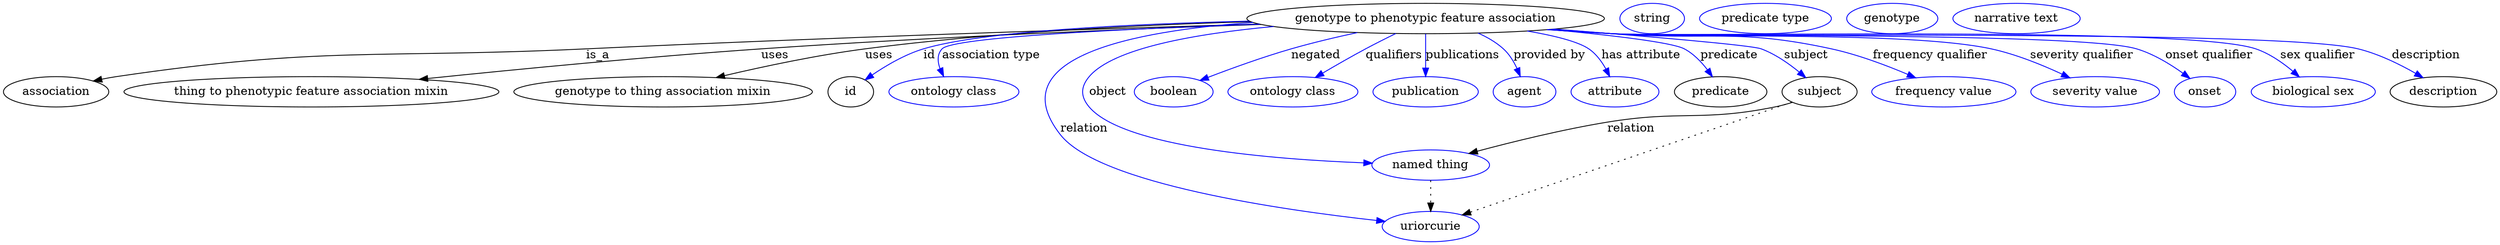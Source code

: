 digraph {
	graph [bb="0,0,2422.1,283"];
	node [label="\N"];
	"genotype to phenotypic feature association"	 [height=0.5,
		label="genotype to phenotypic feature association",
		pos="1380,265",
		width=4.4954];
	association	 [height=0.5,
		pos="50.046,178",
		width=1.3902];
	"genotype to phenotypic feature association" -> association	 [label=is_a,
		lp="563.05,221.5",
		pos="e,86.555,190.51 1225.1,259.69 1058.7,253.66 786.53,242.83 552.05,229 354.95,217.38 303.1,232.36 109.05,196 104.9,195.22 100.64,194.26 \
96.385,193.19"];
	"thing to phenotypic feature association mixin"	 [height=0.5,
		pos="289.05,178",
		width=4.7482];
	"genotype to phenotypic feature association" -> "thing to phenotypic feature association mixin"	 [label=uses,
		lp="732.05,221.5",
		pos="e,393.81,192.28 1226.2,259.36 1092.3,253.8 893.11,243.94 720.05,229 612.63,219.72 490.65,204.89 403.94,193.6"];
	"genotype to thing association mixin"	 [height=0.5,
		pos="616.05,178",
		width=3.8274];
	"genotype to phenotypic feature association" -> "genotype to thing association mixin"	 [label=uses,
		lp="834.05,221.5",
		pos="e,671.46,194.57 1229.7,258.32 1091.7,251.64 897.65,240.7 822.05,229 774.28,221.61 721.38,208.4 681.14,197.28"];
	id	 [height=0.5,
		pos="799.05,178",
		width=0.75];
	"genotype to phenotypic feature association" -> id	 [color=blue,
		label=id,
		lp="886.55,221.5",
		pos="e,816.03,192.04 1220.6,261.77 1098.9,257.76 942.07,248.83 881.05,229 860.33,222.27 839.52,209.23 824.04,198.02",
		style=solid];
	"association type"	 [color=blue,
		height=0.5,
		label="ontology class",
		pos="906.05,178",
		width=1.7151];
	"genotype to phenotypic feature association" -> "association type"	 [color=blue,
		label="association type",
		lp="945.05,221.5",
		pos="e,898.04,196.25 1228.8,258.55 1092.7,251.99 912.26,241.09 901.05,229 895.37,222.88 894.52,214.39 895.73,206.1",
		style=solid];
	object	 [color=blue,
		height=0.5,
		label="named thing",
		pos="1380,91",
		width=1.5346];
	"genotype to phenotypic feature association" -> object	 [color=blue,
		label=object,
		lp="1068,178",
		pos="e,1325.7,94.334 1249.6,254.3 1169,244.68 1076.3,227.09 1051,196 1041,183.58 1041,172.42 1051,160 1083.7,119.78 1229.3,102.16 1315.5,\
95.139",
		style=solid];
	relation	 [color=blue,
		height=0.5,
		label=uriorcurie,
		pos="1380,18",
		width=1.2638];
	"genotype to phenotypic feature association" -> relation	 [color=blue,
		label=relation,
		lp="1053,134.5",
		pos="e,1337.7,24.916 1235.6,256.85 1170.9,251.41 1102.8,242.67 1074,229 1055,219.96 1049.7,214.74 1040,196 1029,174.41 1033.8,166.2 1032,\
142 1031.6,135.35 1028.1,132.37 1032,127 1067.4,78.903 1239.4,42.53 1327.6,26.699",
		style=solid];
	negated	 [color=blue,
		height=0.5,
		label=boolean,
		pos="1132,178",
		width=1.0652];
	"genotype to phenotypic feature association" -> negated	 [color=blue,
		label=negated,
		lp="1278.5,221.5",
		pos="e,1160,190.38 1318.3,248.28 1298.6,242.58 1276.8,235.9 1257,229 1227.2,218.56 1194,204.94 1169.4,194.4",
		style=solid];
	qualifiers	 [color=blue,
		height=0.5,
		label="ontology class",
		pos="1250,178",
		width=1.7151];
	"genotype to phenotypic feature association" -> qualifiers	 [color=blue,
		label=qualifiers,
		lp="1350,221.5",
		pos="e,1273.9,194.73 1352,247.23 1343,241.47 1333.1,235.02 1324,229 1310.3,219.87 1295.3,209.59 1282.4,200.66",
		style=solid];
	publications	 [color=blue,
		height=0.5,
		label=publication,
		pos="1380,178",
		width=1.3902];
	"genotype to phenotypic feature association" -> publications	 [color=blue,
		label=publications,
		lp="1413.5,221.5",
		pos="e,1380,196 1380,246.97 1380,235.19 1380,219.56 1380,206.16",
		style=solid];
	"provided by"	 [color=blue,
		height=0.5,
		label=agent,
		pos="1478,178",
		width=0.83048];
	"genotype to phenotypic feature association" -> "provided by"	 [color=blue,
		label="provided by",
		lp="1496,221.5",
		pos="e,1471.8,195.78 1424.9,247.55 1434.3,242.52 1443.6,236.36 1451,229 1457.9,222.27 1463.4,213.42 1467.6,204.99",
		style=solid];
	"has attribute"	 [color=blue,
		height=0.5,
		label=attribute,
		pos="1566,178",
		width=1.1193];
	"genotype to phenotypic feature association" -> "has attribute"	 [color=blue,
		label="has attribute",
		lp="1580.5,221.5",
		pos="e,1558.6,196.16 1468.8,249.94 1496.1,244.07 1521.9,236.86 1533,229 1541.6,222.96 1548.5,213.91 1553.7,205.11",
		style=solid];
	predicate	 [height=0.5,
		pos="1667,178",
		width=1.1916];
	"genotype to phenotypic feature association" -> predicate	 [color=blue,
		label=predicate,
		lp="1664,221.5",
		pos="e,1655,195.55 1504.7,253.46 1551.2,247.63 1597.7,239.52 1618,229 1629.8,222.91 1640.3,212.91 1648.6,203.36",
		style=solid];
	subject	 [height=0.5,
		pos="1764,178",
		width=0.99297];
	"genotype to phenotypic feature association" -> subject	 [color=blue,
		label=subject,
		lp="1740.5,221.5",
		pos="e,1747.2,193.98 1495.9,252.35 1583,242.73 1688.3,230.84 1693,229 1709.9,222.49 1726.4,211.02 1739.3,200.61",
		style=solid];
	"frequency qualifier"	 [color=blue,
		height=0.5,
		label="frequency value",
		pos="1885,178",
		width=1.8776];
	"genotype to phenotypic feature association" -> "frequency qualifier"	 [color=blue,
		label="frequency qualifier",
		lp="1861,221.5",
		pos="e,1854.1,194.24 1496.1,252.37 1514.2,250.5 1532.6,248.66 1550,247 1645.1,237.97 1671.4,251.82 1764,229 1792.1,222.1 1821.9,209.56 \
1845,198.64",
		style=solid];
	"severity qualifier"	 [color=blue,
		height=0.5,
		label="severity value",
		pos="2030,178",
		width=1.661];
	"genotype to phenotypic feature association" -> "severity qualifier"	 [color=blue,
		label="severity qualifier",
		lp="2005.5,221.5",
		pos="e,2002.3,194.08 1493.4,252.1 1512.3,250.21 1531.7,248.42 1550,247 1631.5,240.7 1837.7,248.13 1917,229 1943.7,222.59 1971.7,209.96 \
1993.2,198.87",
		style=solid];
	"onset qualifier"	 [color=blue,
		height=0.5,
		label=onset,
		pos="2137,178",
		width=0.81243];
	"genotype to phenotypic feature association" -> "onset qualifier"	 [color=blue,
		label="onset qualifier",
		lp="2126.5,221.5",
		pos="e,2119.8,192.73 1492.4,251.98 1511.6,250.08 1531.4,248.32 1550,247 1606.2,243.04 2002.3,245.56 2056,229 2076.2,222.79 2096.3,210.18 \
2111.5,199.05",
		style=solid];
	"sex qualifier"	 [color=blue,
		height=0.5,
		label="biological sex",
		pos="2244,178",
		width=1.661];
	"genotype to phenotypic feature association" -> "sex qualifier"	 [color=blue,
		label="sex qualifier",
		lp="2233,221.5",
		pos="e,2225.6,195.23 1492,251.92 1511.3,250.01 1531.2,248.27 1550,247 1618.8,242.37 2104.5,250.43 2170,229 2187.5,223.29 2204.5,212.07 \
2217.8,201.6",
		style=solid];
	description	 [height=0.5,
		pos="2372,178",
		width=1.3902];
	"genotype to phenotypic feature association" -> description	 [color=blue,
		label=description,
		lp="2338.5,221.5",
		pos="e,2347.9,194.04 1491.5,251.9 1511,249.98 1531.1,248.24 1550,247 1630,241.78 2193.3,248.54 2271,229 2295.2,222.92 2320.2,210.34 2339.3,\
199.19",
		style=solid];
	association_id	 [color=blue,
		height=0.5,
		label=string,
		pos="1590,265",
		width=0.84854];
	object -> relation	 [pos="e,1380,36.09 1380,72.955 1380,64.883 1380,55.176 1380,46.182",
		style=dotted];
	"genotype to phenotypic feature association_predicate"	 [color=blue,
		height=0.5,
		label="predicate type",
		pos="1699,265",
		width=1.679];
	subject -> object	 [label=relation,
		lp="1578,134.5",
		pos="e,1418.3,104.05 1737.3,165.94 1731.4,163.66 1725.1,161.51 1719,160 1648.8,142.39 1628.1,156.08 1557,142 1512.6,133.19 1463.1,118.51 \
1427.8,107.16"];
	subject -> relation	 [pos="e,1411.4,31.056 1736.4,166.49 1669.7,138.7 1499.5,67.783 1420.9,35.042",
		style=dotted];
	"genotype to phenotypic feature association_subject"	 [color=blue,
		height=0.5,
		label=genotype,
		pos="1820,265",
		width=1.1916];
	"thing to phenotypic feature association mixin_description"	 [color=blue,
		height=0.5,
		label="narrative text",
		pos="1939,265",
		width=1.6068];
}
